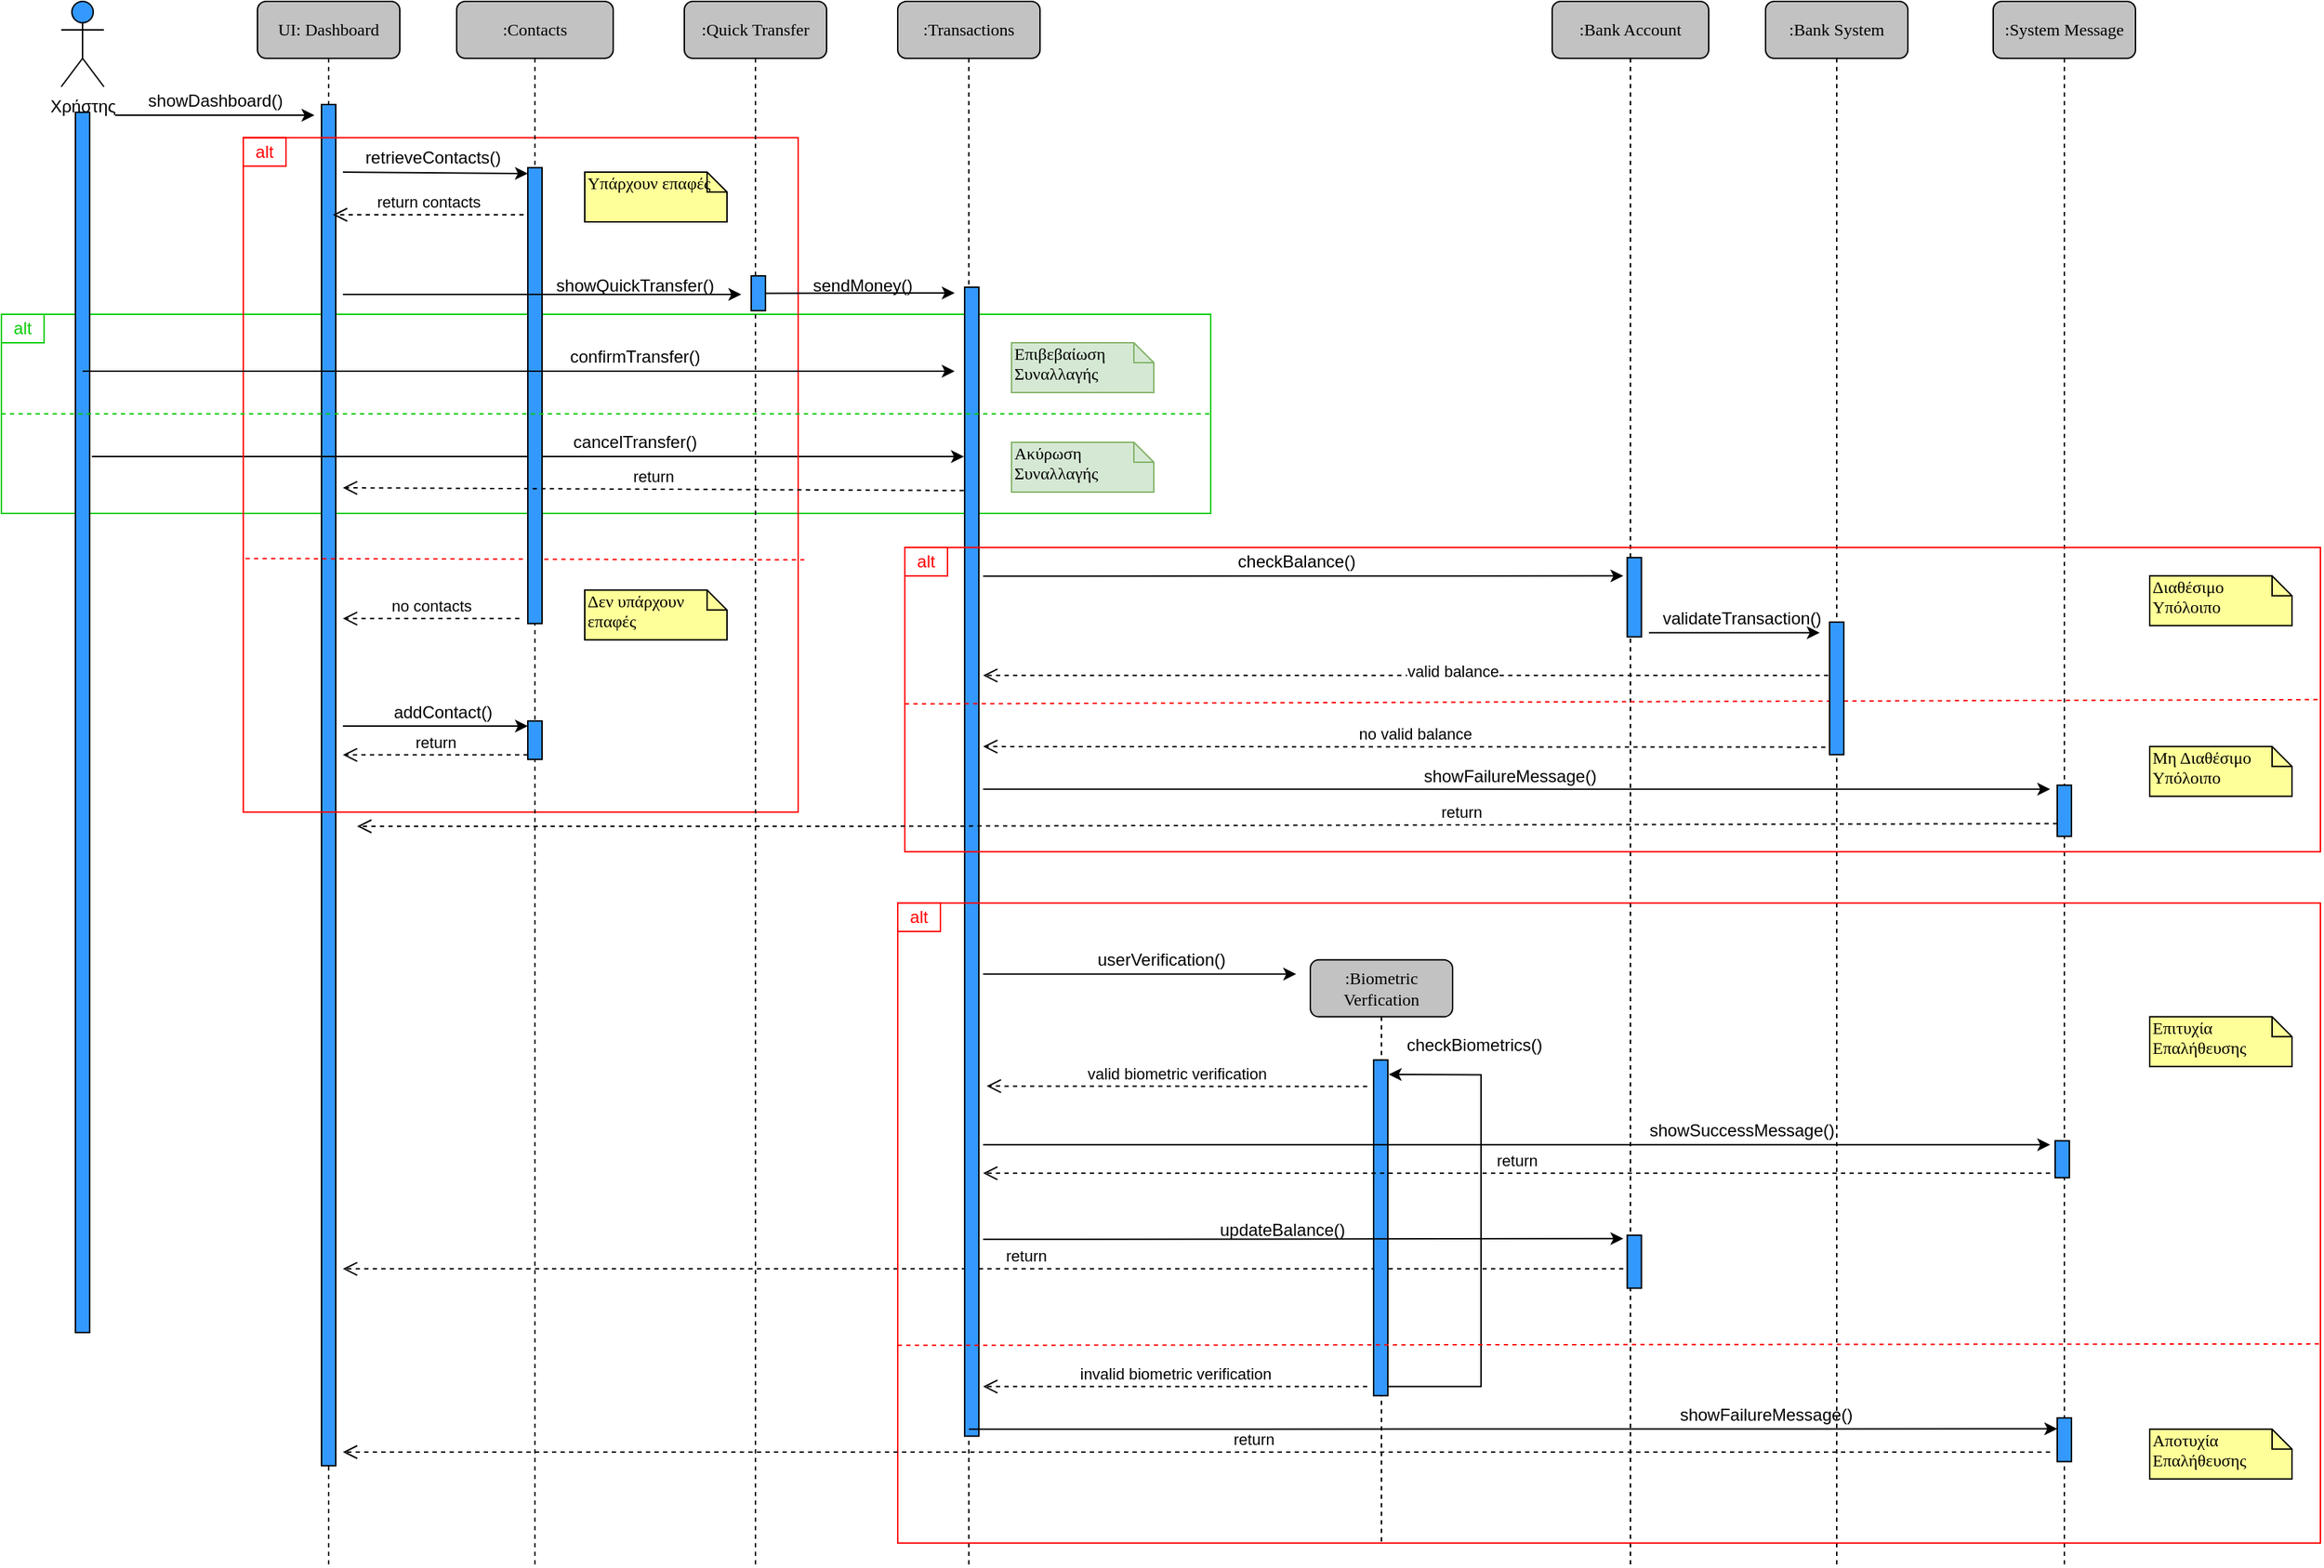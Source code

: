 <mxfile version="17.4.6" type="device"><diagram name="Page-1" id="13e1069c-82ec-6db2-03f1-153e76fe0fe0"><mxGraphModel dx="2093" dy="995" grid="0" gridSize="10" guides="1" tooltips="1" connect="1" arrows="1" fold="1" page="0" pageScale="1" pageWidth="1100" pageHeight="850" background="none" math="0" shadow="0"><root><mxCell id="0"/><mxCell id="1" parent="0"/><mxCell id="cndtYYi9K0bDURjj1MZt-151" value="" style="rounded=0;whiteSpace=wrap;html=1;fillColor=none;shadow=0;strokeColor=#00CC00;" vertex="1" parent="1"><mxGeometry x="60" y="300" width="850" height="140" as="geometry"/></mxCell><mxCell id="7baba1c4bc27f4b0-2" value="UI: Dashboard" style="shape=umlLifeline;perimeter=lifelinePerimeter;whiteSpace=wrap;html=1;container=1;collapsible=0;recursiveResize=0;outlineConnect=0;rounded=1;shadow=0;comic=0;labelBackgroundColor=none;strokeWidth=1;fontFamily=Verdana;fontSize=12;align=center;fillColor=#C2C2C2;" parent="1" vertex="1"><mxGeometry x="240" y="80" width="100" height="1100" as="geometry"/></mxCell><mxCell id="cndtYYi9K0bDURjj1MZt-8" value="" style="rounded=0;whiteSpace=wrap;html=1;rotation=90;fillColor=#3399FF;" vertex="1" parent="7baba1c4bc27f4b0-2"><mxGeometry x="-428.55" y="546.06" width="957.1" height="10" as="geometry"/></mxCell><mxCell id="7baba1c4bc27f4b0-40" value="Υπάρχουν επαφές" style="shape=note;whiteSpace=wrap;html=1;size=14;verticalAlign=top;align=left;spacingTop=-6;rounded=0;shadow=0;comic=0;labelBackgroundColor=none;strokeWidth=1;fontFamily=Verdana;fontSize=12;fillColor=#FFFF99;" parent="7baba1c4bc27f4b0-2" vertex="1"><mxGeometry x="230" y="120" width="100" height="35" as="geometry"/></mxCell><mxCell id="cndtYYi9K0bDURjj1MZt-15" value="showQuickTransfer()" style="text;html=1;align=center;verticalAlign=middle;resizable=0;points=[];autosize=1;strokeColor=none;fillColor=none;" vertex="1" parent="7baba1c4bc27f4b0-2"><mxGeometry x="200" y="190" width="130" height="20" as="geometry"/></mxCell><mxCell id="cndtYYi9K0bDURjj1MZt-78" value="no contacts" style="html=1;verticalAlign=bottom;endArrow=open;dashed=1;endSize=8;rounded=0;" edge="1" parent="7baba1c4bc27f4b0-2"><mxGeometry relative="1" as="geometry"><mxPoint x="184.07" y="433.93" as="sourcePoint"/><mxPoint x="60" y="433.93" as="targetPoint"/></mxGeometry></mxCell><mxCell id="cndtYYi9K0bDURjj1MZt-80" value="" style="endArrow=classic;html=1;rounded=0;startArrow=none;" edge="1" parent="7baba1c4bc27f4b0-2"><mxGeometry width="50" height="50" relative="1" as="geometry"><mxPoint x="60" y="509.54" as="sourcePoint"/><mxPoint x="190" y="509.54" as="targetPoint"/><Array as="points"/></mxGeometry></mxCell><mxCell id="cndtYYi9K0bDURjj1MZt-84" value="&lt;font color=&quot;#ff0000&quot;&gt;alt&lt;/font&gt;" style="rounded=0;whiteSpace=wrap;html=1;shadow=0;fillColor=default;strokeColor=#FF0000;" vertex="1" parent="7baba1c4bc27f4b0-2"><mxGeometry x="-10.0" y="95.8" width="30" height="20" as="geometry"/></mxCell><mxCell id="cndtYYi9K0bDURjj1MZt-140" value="&lt;font color=&quot;#000000&quot;&gt;confirmTransfer()&lt;/font&gt;" style="text;html=1;align=center;verticalAlign=middle;resizable=0;points=[];autosize=1;strokeColor=none;fillColor=none;fontColor=#FF0000;" vertex="1" parent="7baba1c4bc27f4b0-2"><mxGeometry x="210" y="240" width="110" height="20" as="geometry"/></mxCell><mxCell id="cndtYYi9K0bDURjj1MZt-147" value="" style="endArrow=classic;html=1;rounded=0;fontColor=#FF0000;strokeColor=#000000;" edge="1" parent="7baba1c4bc27f4b0-2"><mxGeometry width="50" height="50" relative="1" as="geometry"><mxPoint x="-116.5" y="320" as="sourcePoint"/><mxPoint x="496.5" y="320" as="targetPoint"/><Array as="points"/></mxGeometry></mxCell><mxCell id="cndtYYi9K0bDURjj1MZt-148" value="&lt;font color=&quot;#000000&quot;&gt;cancelTransfer()&lt;/font&gt;" style="text;html=1;align=center;verticalAlign=middle;resizable=0;points=[];autosize=1;strokeColor=none;fillColor=none;fontColor=#FF0000;" vertex="1" parent="7baba1c4bc27f4b0-2"><mxGeometry x="215" y="300" width="100" height="20" as="geometry"/></mxCell><mxCell id="cndtYYi9K0bDURjj1MZt-111" value="" style="rounded=0;whiteSpace=wrap;html=1;fillColor=none;shadow=0;strokeColor=#FF0000;" vertex="1" parent="7baba1c4bc27f4b0-2"><mxGeometry x="-10" y="95.8" width="390" height="474.2" as="geometry"/></mxCell><mxCell id="cndtYYi9K0bDURjj1MZt-112" value="" style="endArrow=none;dashed=1;html=1;rounded=0;strokeColor=#FF0000;exitX=0.004;exitY=0.624;exitDx=0;exitDy=0;exitPerimeter=0;entryX=1.011;entryY=0.626;entryDx=0;entryDy=0;entryPerimeter=0;" edge="1" parent="7baba1c4bc27f4b0-2" source="cndtYYi9K0bDURjj1MZt-111" target="cndtYYi9K0bDURjj1MZt-111"><mxGeometry width="50" height="50" relative="1" as="geometry"><mxPoint x="232.27" y="360" as="sourcePoint"/><mxPoint x="650" y="360" as="targetPoint"/><Array as="points"/></mxGeometry></mxCell><mxCell id="7baba1c4bc27f4b0-3" value=":Contacts" style="shape=umlLifeline;perimeter=lifelinePerimeter;whiteSpace=wrap;html=1;container=1;collapsible=0;recursiveResize=0;outlineConnect=0;rounded=1;shadow=0;comic=0;labelBackgroundColor=none;strokeWidth=1;fontFamily=Verdana;fontSize=12;align=center;fillColor=#C2C2C2;" parent="1" vertex="1"><mxGeometry x="380" y="80" width="110" height="1100" as="geometry"/></mxCell><mxCell id="cndtYYi9K0bDURjj1MZt-9" value="" style="rounded=0;whiteSpace=wrap;html=1;rotation=90;fillColor=#3399FF;" vertex="1" parent="7baba1c4bc27f4b0-3"><mxGeometry x="-105.26" y="272.15" width="320.54" height="10" as="geometry"/></mxCell><mxCell id="cndtYYi9K0bDURjj1MZt-82" value="" style="rounded=0;whiteSpace=wrap;html=1;rotation=90;fillColor=#3399FF;" vertex="1" parent="7baba1c4bc27f4b0-3"><mxGeometry x="41.49" y="514.43" width="27.01" height="10" as="geometry"/></mxCell><mxCell id="cndtYYi9K0bDURjj1MZt-42" value="return" style="html=1;verticalAlign=bottom;endArrow=open;dashed=1;endSize=8;rounded=0;" edge="1" parent="7baba1c4bc27f4b0-3"><mxGeometry x="-0.067" relative="1" as="geometry"><mxPoint x="820" y="891.16" as="sourcePoint"/><mxPoint x="-80" y="891.16" as="targetPoint"/><Array as="points"><mxPoint x="450" y="891.16"/></Array><mxPoint as="offset"/></mxGeometry></mxCell><mxCell id="7baba1c4bc27f4b0-42" value="Επιβεβαίωση Συναλλαγής" style="shape=note;whiteSpace=wrap;html=1;size=14;verticalAlign=top;align=left;spacingTop=-6;rounded=0;shadow=0;comic=0;labelBackgroundColor=none;strokeWidth=1;fontFamily=Verdana;fontSize=12;fillColor=#d5e8d4;strokeColor=#82b366;" parent="1" vertex="1"><mxGeometry x="770" y="320" width="100" height="35" as="geometry"/></mxCell><mxCell id="7baba1c4bc27f4b0-44" value="Ακύρωση Συναλλαγής" style="shape=note;whiteSpace=wrap;html=1;size=14;verticalAlign=top;align=left;spacingTop=-6;rounded=0;shadow=0;comic=0;labelBackgroundColor=none;strokeWidth=1;fontFamily=Verdana;fontSize=12;fillColor=#d5e8d4;strokeColor=#82b366;" parent="1" vertex="1"><mxGeometry x="770" y="390" width="100" height="35" as="geometry"/></mxCell><mxCell id="cndtYYi9K0bDURjj1MZt-1" value="Χρήστης" style="shape=umlActor;verticalLabelPosition=bottom;verticalAlign=top;html=1;outlineConnect=0;fillColor=#3399FF;" vertex="1" parent="1"><mxGeometry x="102.04" y="80" width="30" height="60" as="geometry"/></mxCell><mxCell id="cndtYYi9K0bDURjj1MZt-6" value="" style="endArrow=classic;html=1;rounded=0;" edge="1" parent="1"><mxGeometry width="50" height="50" relative="1" as="geometry"><mxPoint x="140" y="160" as="sourcePoint"/><mxPoint x="280" y="160" as="targetPoint"/></mxGeometry></mxCell><mxCell id="cndtYYi9K0bDURjj1MZt-7" value="showDashboard()" style="text;html=1;align=center;verticalAlign=middle;resizable=0;points=[];autosize=1;strokeColor=none;fillColor=none;" vertex="1" parent="1"><mxGeometry x="155" y="140" width="110" height="20" as="geometry"/></mxCell><mxCell id="cndtYYi9K0bDURjj1MZt-10" value="" style="endArrow=classic;html=1;rounded=0;startArrow=none;" edge="1" parent="1"><mxGeometry width="50" height="50" relative="1" as="geometry"><mxPoint x="300" y="200" as="sourcePoint"/><mxPoint x="430" y="201" as="targetPoint"/><Array as="points"><mxPoint x="300" y="200"/></Array></mxGeometry></mxCell><mxCell id="cndtYYi9K0bDURjj1MZt-14" value="return contacts" style="html=1;verticalAlign=bottom;endArrow=open;dashed=1;endSize=8;rounded=0;" edge="1" parent="1"><mxGeometry relative="1" as="geometry"><mxPoint x="427.03" y="230" as="sourcePoint"/><mxPoint x="292.96" y="230" as="targetPoint"/></mxGeometry></mxCell><mxCell id="cndtYYi9K0bDURjj1MZt-13" value="" style="endArrow=classic;html=1;rounded=0;startArrow=none;" edge="1" parent="1"><mxGeometry width="50" height="50" relative="1" as="geometry"><mxPoint x="300" y="286" as="sourcePoint"/><mxPoint x="580" y="286" as="targetPoint"/><Array as="points"/></mxGeometry></mxCell><mxCell id="cndtYYi9K0bDURjj1MZt-16" value="" style="endArrow=none;html=1;rounded=0;" edge="1" parent="1"><mxGeometry width="50" height="50" relative="1" as="geometry"><mxPoint x="295" y="280" as="sourcePoint"/><mxPoint x="295" y="280" as="targetPoint"/><Array as="points"/></mxGeometry></mxCell><mxCell id="cndtYYi9K0bDURjj1MZt-11" value="retrieveContacts()" style="text;html=1;align=center;verticalAlign=middle;resizable=0;points=[];autosize=1;strokeColor=none;fillColor=none;" vertex="1" parent="1"><mxGeometry x="308.13" y="180" width="110" height="20" as="geometry"/></mxCell><mxCell id="cndtYYi9K0bDURjj1MZt-22" value=":Bank Account" style="shape=umlLifeline;perimeter=lifelinePerimeter;whiteSpace=wrap;html=1;container=1;collapsible=0;recursiveResize=0;outlineConnect=0;rounded=1;shadow=0;comic=0;labelBackgroundColor=none;strokeWidth=1;fontFamily=Verdana;fontSize=12;align=center;fillColor=#C2C2C2;" vertex="1" parent="1"><mxGeometry x="1150" y="80" width="110" height="1100" as="geometry"/></mxCell><mxCell id="cndtYYi9K0bDURjj1MZt-26" value=":Quick Transfer" style="shape=umlLifeline;perimeter=lifelinePerimeter;whiteSpace=wrap;html=1;container=1;collapsible=0;recursiveResize=0;outlineConnect=0;rounded=1;shadow=0;comic=0;labelBackgroundColor=none;strokeWidth=1;fontFamily=Verdana;fontSize=12;align=center;fillColor=#C2C2C2;" vertex="1" parent="1"><mxGeometry x="540" y="80" width="100" height="1100" as="geometry"/></mxCell><mxCell id="cndtYYi9K0bDURjj1MZt-27" value="" style="rounded=0;whiteSpace=wrap;html=1;rotation=90;fillColor=#3399FF;" vertex="1" parent="cndtYYi9K0bDURjj1MZt-26"><mxGeometry x="39.81" y="200.19" width="24.45" height="10" as="geometry"/></mxCell><mxCell id="cndtYYi9K0bDURjj1MZt-28" value="" style="endArrow=classic;html=1;rounded=0;exitX=0.5;exitY=0;exitDx=0;exitDy=0;" edge="1" parent="1" source="cndtYYi9K0bDURjj1MZt-27"><mxGeometry width="50" height="50" relative="1" as="geometry"><mxPoint x="600" y="320" as="sourcePoint"/><mxPoint x="730" y="285" as="targetPoint"/><Array as="points"/></mxGeometry></mxCell><mxCell id="cndtYYi9K0bDURjj1MZt-29" value=":Transactions" style="shape=umlLifeline;perimeter=lifelinePerimeter;whiteSpace=wrap;html=1;container=1;collapsible=0;recursiveResize=0;outlineConnect=0;rounded=1;shadow=0;comic=0;labelBackgroundColor=none;strokeWidth=1;fontFamily=Verdana;fontSize=12;align=center;fillColor=#C2C2C2;" vertex="1" parent="1"><mxGeometry x="690" y="80" width="100" height="1100" as="geometry"/></mxCell><mxCell id="cndtYYi9K0bDURjj1MZt-30" value="" style="rounded=0;whiteSpace=wrap;html=1;rotation=90;fillColor=#3399FF;" vertex="1" parent="cndtYYi9K0bDURjj1MZt-29"><mxGeometry x="-351.9" y="599.86" width="807.87" height="10" as="geometry"/></mxCell><mxCell id="7baba1c4bc27f4b0-7" value=":Bank System" style="shape=umlLifeline;perimeter=lifelinePerimeter;whiteSpace=wrap;html=1;container=1;collapsible=0;recursiveResize=0;outlineConnect=0;rounded=1;shadow=0;comic=0;labelBackgroundColor=none;strokeWidth=1;fontFamily=Verdana;fontSize=12;align=center;fillColor=#C2C2C2;" parent="1" vertex="1"><mxGeometry x="1300" y="80" width="100" height="1100" as="geometry"/></mxCell><mxCell id="cndtYYi9K0bDURjj1MZt-69" value=":System Message" style="shape=umlLifeline;perimeter=lifelinePerimeter;whiteSpace=wrap;html=1;container=1;collapsible=0;recursiveResize=0;outlineConnect=0;rounded=1;shadow=0;comic=0;labelBackgroundColor=none;strokeWidth=1;fontFamily=Verdana;fontSize=12;align=center;fillColor=#C2C2C2;" vertex="1" parent="1"><mxGeometry x="1460" y="80" width="100" height="1100" as="geometry"/></mxCell><mxCell id="7baba1c4bc27f4b0-41" value="Δεν υπάρχουν επαφές" style="shape=note;whiteSpace=wrap;html=1;size=14;verticalAlign=top;align=left;spacingTop=-6;rounded=0;shadow=0;comic=0;labelBackgroundColor=none;strokeWidth=1;fontFamily=Verdana;fontSize=12;fillColor=#FFFF99;" parent="1" vertex="1"><mxGeometry x="470" y="493.93" width="100" height="35" as="geometry"/></mxCell><mxCell id="cndtYYi9K0bDURjj1MZt-31" value="sendMoney()" style="text;html=1;align=center;verticalAlign=middle;resizable=0;points=[];autosize=1;strokeColor=none;fillColor=none;" vertex="1" parent="1"><mxGeometry x="620" y="270" width="90" height="20" as="geometry"/></mxCell><mxCell id="cndtYYi9K0bDURjj1MZt-137" value="" style="rounded=0;whiteSpace=wrap;html=1;rotation=90;fillColor=#3399FF;" vertex="1" parent="1"><mxGeometry x="-311.95" y="581.95" width="857.97" height="10" as="geometry"/></mxCell><mxCell id="cndtYYi9K0bDURjj1MZt-139" value="" style="endArrow=classic;html=1;rounded=0;fontColor=#FF0000;strokeColor=#000000;" edge="1" parent="1"><mxGeometry width="50" height="50" relative="1" as="geometry"><mxPoint x="117" y="340" as="sourcePoint"/><mxPoint x="730" y="340" as="targetPoint"/><Array as="points"/></mxGeometry></mxCell><mxCell id="7baba1c4bc27f4b0-6" value=":Biometric Verfication" style="shape=umlLifeline;perimeter=lifelinePerimeter;whiteSpace=wrap;html=1;container=1;collapsible=0;recursiveResize=0;outlineConnect=0;rounded=1;shadow=0;comic=0;labelBackgroundColor=none;strokeWidth=1;fontFamily=Verdana;fontSize=12;align=center;fillColor=#C2C2C2;" parent="1" vertex="1"><mxGeometry x="980" y="753.93" width="100" height="410" as="geometry"/></mxCell><mxCell id="cndtYYi9K0bDURjj1MZt-21" value="" style="rounded=0;whiteSpace=wrap;html=1;rotation=90;fillColor=#3399FF;" vertex="1" parent="7baba1c4bc27f4b0-6"><mxGeometry x="-68.52" y="183.37" width="236.02" height="10" as="geometry"/></mxCell><mxCell id="cndtYYi9K0bDURjj1MZt-38" value="" style="endArrow=classic;html=1;rounded=0;entryX=0.043;entryY=-0.066;entryDx=0;entryDy=0;entryPerimeter=0;" edge="1" parent="7baba1c4bc27f4b0-6" target="cndtYYi9K0bDURjj1MZt-21"><mxGeometry width="50" height="50" relative="1" as="geometry"><mxPoint x="55" y="300" as="sourcePoint"/><mxPoint x="42.5" y="315.87" as="targetPoint"/><Array as="points"><mxPoint x="120" y="300"/><mxPoint x="120" y="80.87"/></Array></mxGeometry></mxCell><mxCell id="cndtYYi9K0bDURjj1MZt-23" value="" style="rounded=0;whiteSpace=wrap;html=1;rotation=90;fillColor=#3399FF;" vertex="1" parent="1"><mxGeometry x="1179.89" y="493.93" width="55.72" height="10" as="geometry"/></mxCell><mxCell id="cndtYYi9K0bDURjj1MZt-92" value="&amp;nbsp;no valid balance" style="html=1;verticalAlign=bottom;endArrow=open;dashed=1;endSize=8;rounded=0;" edge="1" parent="1"><mxGeometry relative="1" as="geometry"><mxPoint x="1354.07" y="604.34" as="sourcePoint"/><mxPoint x="750" y="603.93" as="targetPoint"/></mxGeometry></mxCell><mxCell id="cndtYYi9K0bDURjj1MZt-44" value="" style="rounded=0;whiteSpace=wrap;html=1;rotation=90;fillColor=#3399FF;" vertex="1" parent="1"><mxGeometry x="1189.15" y="961.16" width="37.2" height="10" as="geometry"/></mxCell><mxCell id="cndtYYi9K0bDURjj1MZt-128" value="" style="endArrow=classic;html=1;rounded=0;entryX=0.25;entryY=1;entryDx=0;entryDy=0;" edge="1" parent="1" target="cndtYYi9K0bDURjj1MZt-127"><mxGeometry width="50" height="50" relative="1" as="geometry"><mxPoint x="740" y="1083.93" as="sourcePoint"/><mxPoint x="1490" y="1083.93" as="targetPoint"/></mxGeometry></mxCell><mxCell id="cndtYYi9K0bDURjj1MZt-132" value="&lt;font color=&quot;#ff0000&quot;&gt;alt&lt;/font&gt;" style="rounded=0;whiteSpace=wrap;html=1;shadow=0;fillColor=default;strokeColor=#FF0000;" vertex="1" parent="1"><mxGeometry x="690" y="713.93" width="30" height="20" as="geometry"/></mxCell><mxCell id="cndtYYi9K0bDURjj1MZt-124" value="" style="rounded=0;whiteSpace=wrap;html=1;fillColor=none;shadow=0;strokeColor=#FF0000;" vertex="1" parent="1"><mxGeometry x="690" y="713.93" width="1000" height="450" as="geometry"/></mxCell><mxCell id="cndtYYi9K0bDURjj1MZt-133" value="" style="endArrow=none;dashed=1;html=1;rounded=0;fontColor=#FF0000;strokeColor=#FF0000;" edge="1" parent="1"><mxGeometry width="50" height="50" relative="1" as="geometry"><mxPoint x="690" y="1024.93" as="sourcePoint"/><mxPoint x="1690" y="1023.93" as="targetPoint"/></mxGeometry></mxCell><mxCell id="cndtYYi9K0bDURjj1MZt-135" value="Επιτυχία Επαλήθευσης" style="shape=note;whiteSpace=wrap;html=1;size=14;verticalAlign=top;align=left;spacingTop=-6;rounded=0;shadow=0;comic=0;labelBackgroundColor=none;strokeWidth=1;fontFamily=Verdana;fontSize=12;fillColor=#FFFF99;" vertex="1" parent="1"><mxGeometry x="1570" y="793.93" width="100" height="35" as="geometry"/></mxCell><mxCell id="cndtYYi9K0bDURjj1MZt-136" value="Αποτυχία Επαλήθευσης" style="shape=note;whiteSpace=wrap;html=1;size=14;verticalAlign=top;align=left;spacingTop=-6;rounded=0;shadow=0;comic=0;labelBackgroundColor=none;strokeWidth=1;fontFamily=Verdana;fontSize=12;fillColor=#FFFF99;" vertex="1" parent="1"><mxGeometry x="1570" y="1083.93" width="100" height="35" as="geometry"/></mxCell><mxCell id="cndtYYi9K0bDURjj1MZt-91" value="" style="rounded=0;whiteSpace=wrap;html=1;fillColor=none;shadow=0;strokeColor=#FF0000;" vertex="1" parent="1"><mxGeometry x="695" y="463.93" width="995" height="213.93" as="geometry"/></mxCell><mxCell id="cndtYYi9K0bDURjj1MZt-107" value="" style="endArrow=none;dashed=1;html=1;rounded=0;strokeColor=#FF0000;entryX=1;entryY=0.5;entryDx=0;entryDy=0;" edge="1" parent="1" target="cndtYYi9K0bDURjj1MZt-91"><mxGeometry width="50" height="50" relative="1" as="geometry"><mxPoint x="695" y="573.93" as="sourcePoint"/><mxPoint x="1555" y="573.93" as="targetPoint"/></mxGeometry></mxCell><mxCell id="cndtYYi9K0bDURjj1MZt-106" value="" style="endArrow=classic;html=1;rounded=0;" edge="1" parent="1"><mxGeometry width="50" height="50" relative="1" as="geometry"><mxPoint x="750" y="484.13" as="sourcePoint"/><mxPoint x="1200" y="483.93" as="targetPoint"/><Array as="points"><mxPoint x="780" y="484.13"/></Array></mxGeometry></mxCell><mxCell id="cndtYYi9K0bDURjj1MZt-108" value="&lt;font color=&quot;#ff0000&quot;&gt;alt&lt;/font&gt;" style="rounded=0;whiteSpace=wrap;html=1;shadow=0;fillColor=default;strokeColor=#FF0000;" vertex="1" parent="1"><mxGeometry x="695" y="463.93" width="30" height="20" as="geometry"/></mxCell><mxCell id="cndtYYi9K0bDURjj1MZt-102" value="" style="endArrow=classic;html=1;rounded=0;" edge="1" parent="1"><mxGeometry width="50" height="50" relative="1" as="geometry"><mxPoint x="750" y="763.93" as="sourcePoint"/><mxPoint x="970" y="763.93" as="targetPoint"/></mxGeometry></mxCell><mxCell id="cndtYYi9K0bDURjj1MZt-121" value="" style="endArrow=classic;html=1;rounded=0;" edge="1" parent="1"><mxGeometry width="50" height="50" relative="1" as="geometry"><mxPoint x="750" y="883.93" as="sourcePoint"/><mxPoint x="1500" y="883.93" as="targetPoint"/></mxGeometry></mxCell><mxCell id="7baba1c4bc27f4b0-45" value="Διαθέσιμο Υπόλοιπο" style="shape=note;whiteSpace=wrap;html=1;size=14;verticalAlign=top;align=left;spacingTop=-6;rounded=0;shadow=0;comic=0;labelBackgroundColor=none;strokeWidth=1;fontFamily=Verdana;fontSize=12;fillColor=#FFFF99;strokeColor=#000000;" parent="1" vertex="1"><mxGeometry x="1570" y="483.93" width="100" height="35" as="geometry"/></mxCell><mxCell id="cndtYYi9K0bDURjj1MZt-134" value="Μη Διαθέσιμο Υπόλοιπο" style="shape=note;whiteSpace=wrap;html=1;size=14;verticalAlign=top;align=left;spacingTop=-6;rounded=0;shadow=0;comic=0;labelBackgroundColor=none;strokeWidth=1;fontFamily=Verdana;fontSize=12;fillColor=#FFFF99;" vertex="1" parent="1"><mxGeometry x="1570" y="603.93" width="100" height="35" as="geometry"/></mxCell><mxCell id="cndtYYi9K0bDURjj1MZt-54" value="" style="rounded=0;whiteSpace=wrap;html=1;rotation=90;fillColor=#3399FF;" vertex="1" parent="1"><mxGeometry x="1303.38" y="558.03" width="93.22" height="10" as="geometry"/></mxCell><mxCell id="cndtYYi9K0bDURjj1MZt-129" value="showFailureMessage()" style="text;html=1;align=center;verticalAlign=middle;resizable=0;points=[];autosize=1;strokeColor=none;fillColor=none;" vertex="1" parent="1"><mxGeometry x="1230" y="1063.93" width="140" height="20" as="geometry"/></mxCell><mxCell id="cndtYYi9K0bDURjj1MZt-61" value="checkBalance()" style="text;html=1;align=center;verticalAlign=middle;resizable=0;points=[];autosize=1;strokeColor=none;fillColor=none;" vertex="1" parent="1"><mxGeometry x="920" y="463.93" width="100" height="20" as="geometry"/></mxCell><mxCell id="cndtYYi9K0bDURjj1MZt-33" value="validateTransaction()" style="text;html=1;align=center;verticalAlign=middle;resizable=0;points=[];autosize=1;strokeColor=none;fillColor=none;" vertex="1" parent="1"><mxGeometry x="1218.01" y="503.93" width="130" height="20" as="geometry"/></mxCell><mxCell id="cndtYYi9K0bDURjj1MZt-68" value="" style="endArrow=classic;html=1;rounded=0;" edge="1" parent="1"><mxGeometry width="50" height="50" relative="1" as="geometry"><mxPoint x="1218.01" y="523.93" as="sourcePoint"/><mxPoint x="1338.01" y="523.93" as="targetPoint"/><Array as="points"><mxPoint x="1218.01" y="523.93"/><mxPoint x="1278.01" y="523.93"/></Array></mxGeometry></mxCell><mxCell id="cndtYYi9K0bDURjj1MZt-94" value="" style="rounded=0;whiteSpace=wrap;html=1;rotation=90;fillColor=#3399FF;" vertex="1" parent="1"><mxGeometry x="1492.03" y="644.09" width="35.94" height="10" as="geometry"/></mxCell><mxCell id="cndtYYi9K0bDURjj1MZt-70" value="" style="rounded=0;whiteSpace=wrap;html=1;rotation=90;fillColor=#3399FF;" vertex="1" parent="1"><mxGeometry x="1495.55" y="889.09" width="25.94" height="10" as="geometry"/></mxCell><mxCell id="cndtYYi9K0bDURjj1MZt-127" value="" style="rounded=0;whiteSpace=wrap;html=1;rotation=90;fillColor=#3399FF;" vertex="1" parent="1"><mxGeometry x="1494.64" y="1086.33" width="30.73" height="10" as="geometry"/></mxCell><mxCell id="cndtYYi9K0bDURjj1MZt-63" value="valid balance" style="html=1;verticalAlign=bottom;endArrow=open;dashed=1;endSize=8;rounded=0;" edge="1" parent="1"><mxGeometry x="-0.111" y="6" relative="1" as="geometry"><mxPoint x="1344.07" y="553.93" as="sourcePoint"/><mxPoint x="750" y="553.93" as="targetPoint"/><mxPoint as="offset"/></mxGeometry></mxCell><mxCell id="cndtYYi9K0bDURjj1MZt-95" value="" style="endArrow=classic;html=1;rounded=0;" edge="1" parent="1"><mxGeometry width="50" height="50" relative="1" as="geometry"><mxPoint x="750" y="633.93" as="sourcePoint"/><mxPoint x="1500" y="633.93" as="targetPoint"/><Array as="points"><mxPoint x="950" y="633.93"/><mxPoint x="1150" y="633.93"/></Array></mxGeometry></mxCell><mxCell id="cndtYYi9K0bDURjj1MZt-97" value="showFailureMessage()" style="text;html=1;align=center;verticalAlign=middle;resizable=0;points=[];autosize=1;strokeColor=none;fillColor=none;" vertex="1" parent="1"><mxGeometry x="1050" y="614.7" width="140" height="20" as="geometry"/></mxCell><mxCell id="cndtYYi9K0bDURjj1MZt-41" value="" style="endArrow=classic;html=1;rounded=0;startArrow=none;" edge="1" parent="1"><mxGeometry width="50" height="50" relative="1" as="geometry"><mxPoint x="782.5" y="950.37" as="sourcePoint"/><mxPoint x="1200" y="949.93" as="targetPoint"/><Array as="points"><mxPoint x="750" y="950.37"/><mxPoint x="782.5" y="950.37"/></Array></mxGeometry></mxCell><mxCell id="cndtYYi9K0bDURjj1MZt-36" value="userVerification()" style="text;html=1;align=center;verticalAlign=middle;resizable=0;points=[];autosize=1;strokeColor=none;fillColor=none;" vertex="1" parent="1"><mxGeometry x="820" y="743.93" width="110" height="20" as="geometry"/></mxCell><mxCell id="cndtYYi9K0bDURjj1MZt-48" value="valid biometric verification" style="html=1;verticalAlign=bottom;endArrow=open;dashed=1;endSize=8;rounded=0;" edge="1" parent="1"><mxGeometry relative="1" as="geometry"><mxPoint x="1020" y="842.93" as="sourcePoint"/><mxPoint x="752.5" y="842.68" as="targetPoint"/></mxGeometry></mxCell><mxCell id="cndtYYi9K0bDURjj1MZt-40" value="checkBiometrics()" style="text;html=1;align=center;verticalAlign=middle;resizable=0;points=[];autosize=1;strokeColor=none;fillColor=none;" vertex="1" parent="1"><mxGeometry x="1040" y="803.93" width="110" height="20" as="geometry"/></mxCell><mxCell id="cndtYYi9K0bDURjj1MZt-74" value="return" style="html=1;verticalAlign=bottom;endArrow=open;dashed=1;endSize=8;rounded=0;" edge="1" parent="1"><mxGeometry relative="1" as="geometry"><mxPoint x="1500" y="903.93" as="sourcePoint"/><mxPoint x="750" y="903.93" as="targetPoint"/></mxGeometry></mxCell><mxCell id="cndtYYi9K0bDURjj1MZt-73" value="showSuccessMessage()" style="text;html=1;align=center;verticalAlign=middle;resizable=0;points=[];autosize=1;strokeColor=none;fillColor=none;" vertex="1" parent="1"><mxGeometry x="1208.01" y="863.93" width="150" height="20" as="geometry"/></mxCell><mxCell id="cndtYYi9K0bDURjj1MZt-119" value="" style="endArrow=none;html=1;rounded=0;startArrow=none;" edge="1" parent="1"><mxGeometry width="50" height="50" relative="1" as="geometry"><mxPoint x="750" y="883.93" as="sourcePoint"/><mxPoint x="750" y="883.93" as="targetPoint"/><Array as="points"/></mxGeometry></mxCell><mxCell id="cndtYYi9K0bDURjj1MZt-43" value="updateBalance()" style="text;html=1;align=center;verticalAlign=middle;resizable=0;points=[];autosize=1;strokeColor=none;fillColor=none;" vertex="1" parent="1"><mxGeometry x="910" y="933.93" width="100" height="20" as="geometry"/></mxCell><mxCell id="cndtYYi9K0bDURjj1MZt-126" value="invalid biometric verification" style="html=1;verticalAlign=bottom;endArrow=open;dashed=1;endSize=8;rounded=0;" edge="1" parent="1"><mxGeometry relative="1" as="geometry"><mxPoint x="1020" y="1053.93" as="sourcePoint"/><mxPoint x="750" y="1053.93" as="targetPoint"/></mxGeometry></mxCell><mxCell id="cndtYYi9K0bDURjj1MZt-89" value="return" style="html=1;verticalAlign=bottom;endArrow=open;dashed=1;endSize=8;rounded=0;exitX=0.882;exitY=0.999;exitDx=0;exitDy=0;exitPerimeter=0;" edge="1" parent="1" source="cndtYYi9K0bDURjj1MZt-82"><mxGeometry relative="1" as="geometry"><mxPoint x="430" y="623.93" as="sourcePoint"/><mxPoint x="300" y="609.76" as="targetPoint"/><Array as="points"/><mxPoint as="offset"/></mxGeometry></mxCell><mxCell id="cndtYYi9K0bDURjj1MZt-81" value="addContact()" style="text;html=1;align=center;verticalAlign=middle;resizable=0;points=[];autosize=1;strokeColor=none;fillColor=none;" vertex="1" parent="1"><mxGeometry x="330" y="569.76" width="80" height="20" as="geometry"/></mxCell><mxCell id="cndtYYi9K0bDURjj1MZt-149" value="return" style="html=1;verticalAlign=bottom;endArrow=open;dashed=1;endSize=8;rounded=0;fontColor=#000000;strokeColor=#000000;exitX=0.177;exitY=1.065;exitDx=0;exitDy=0;exitPerimeter=0;" edge="1" parent="1" source="cndtYYi9K0bDURjj1MZt-30"><mxGeometry relative="1" as="geometry"><mxPoint x="420" y="420" as="sourcePoint"/><mxPoint x="300" y="422" as="targetPoint"/></mxGeometry></mxCell><mxCell id="cndtYYi9K0bDURjj1MZt-152" value="&lt;font color=&quot;#00cc00&quot;&gt;alt&lt;/font&gt;" style="rounded=0;whiteSpace=wrap;html=1;shadow=0;fillColor=default;strokeColor=#00CC00;" vertex="1" parent="1"><mxGeometry x="60" y="300" width="30" height="20" as="geometry"/></mxCell><mxCell id="cndtYYi9K0bDURjj1MZt-153" value="" style="endArrow=none;dashed=1;html=1;rounded=0;fontColor=#00CC00;strokeColor=#00CC00;exitX=0;exitY=0.5;exitDx=0;exitDy=0;entryX=1;entryY=0.5;entryDx=0;entryDy=0;" edge="1" parent="1" source="cndtYYi9K0bDURjj1MZt-151" target="cndtYYi9K0bDURjj1MZt-151"><mxGeometry width="50" height="50" relative="1" as="geometry"><mxPoint x="300" y="450" as="sourcePoint"/><mxPoint x="350" y="400" as="targetPoint"/></mxGeometry></mxCell><mxCell id="cndtYYi9K0bDURjj1MZt-113" value="return" style="html=1;verticalAlign=bottom;endArrow=open;dashed=1;endSize=8;rounded=0;exitX=0.75;exitY=1;exitDx=0;exitDy=0;" edge="1" parent="1" source="cndtYYi9K0bDURjj1MZt-94"><mxGeometry x="-0.298" relative="1" as="geometry"><mxPoint x="1507.5" y="540.3" as="sourcePoint"/><mxPoint x="310" y="660" as="targetPoint"/><Array as="points"><mxPoint x="660" y="660"/></Array><mxPoint as="offset"/></mxGeometry></mxCell><mxCell id="cndtYYi9K0bDURjj1MZt-131" value="&lt;span style=&quot;font-weight: normal&quot;&gt;return&lt;/span&gt;" style="html=1;verticalAlign=bottom;endArrow=open;dashed=1;endSize=8;rounded=0;fontStyle=1" edge="1" parent="1"><mxGeometry x="-0.067" relative="1" as="geometry"><mxPoint x="1500" y="1100" as="sourcePoint"/><mxPoint x="300" y="1100" as="targetPoint"/><Array as="points"/><mxPoint as="offset"/></mxGeometry></mxCell></root></mxGraphModel></diagram></mxfile>